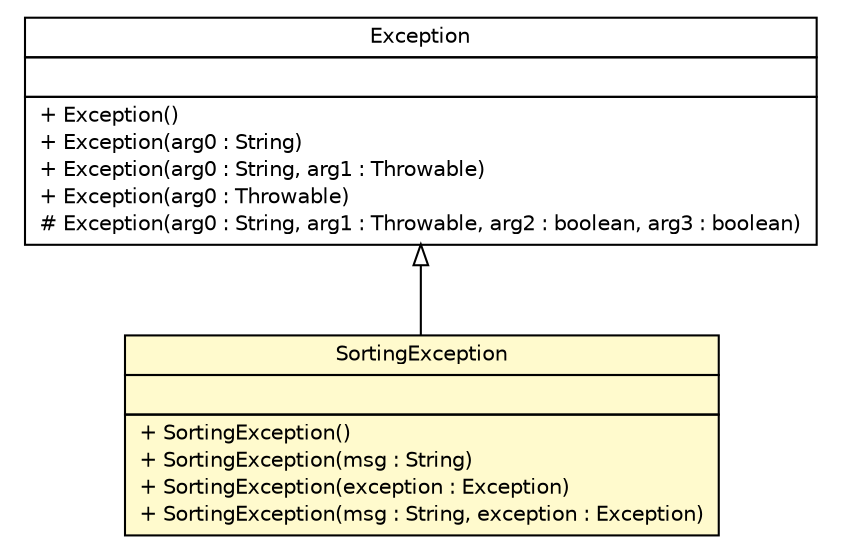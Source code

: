 #!/usr/local/bin/dot
#
# Class diagram 
# Generated by UMLGraph version R5_6 (http://www.umlgraph.org/)
#

digraph G {
	edge [fontname="Helvetica",fontsize=10,labelfontname="Helvetica",labelfontsize=10];
	node [fontname="Helvetica",fontsize=10,shape=plaintext];
	nodesep=0.25;
	ranksep=0.5;
	// sorcer.core.dispatch.SortingException
	c529389 [label=<<table title="sorcer.core.dispatch.SortingException" border="0" cellborder="1" cellspacing="0" cellpadding="2" port="p" bgcolor="lemonChiffon" href="./SortingException.html">
		<tr><td><table border="0" cellspacing="0" cellpadding="1">
<tr><td align="center" balign="center"> SortingException </td></tr>
		</table></td></tr>
		<tr><td><table border="0" cellspacing="0" cellpadding="1">
<tr><td align="left" balign="left">  </td></tr>
		</table></td></tr>
		<tr><td><table border="0" cellspacing="0" cellpadding="1">
<tr><td align="left" balign="left"> + SortingException() </td></tr>
<tr><td align="left" balign="left"> + SortingException(msg : String) </td></tr>
<tr><td align="left" balign="left"> + SortingException(exception : Exception) </td></tr>
<tr><td align="left" balign="left"> + SortingException(msg : String, exception : Exception) </td></tr>
		</table></td></tr>
		</table>>, URL="./SortingException.html", fontname="Helvetica", fontcolor="black", fontsize=10.0];
	//sorcer.core.dispatch.SortingException extends java.lang.Exception
	c529682:p -> c529389:p [dir=back,arrowtail=empty];
	// java.lang.Exception
	c529682 [label=<<table title="java.lang.Exception" border="0" cellborder="1" cellspacing="0" cellpadding="2" port="p" href="http://docs.oracle.com/javase/7/docs/api/java/lang/Exception.html">
		<tr><td><table border="0" cellspacing="0" cellpadding="1">
<tr><td align="center" balign="center"> Exception </td></tr>
		</table></td></tr>
		<tr><td><table border="0" cellspacing="0" cellpadding="1">
<tr><td align="left" balign="left">  </td></tr>
		</table></td></tr>
		<tr><td><table border="0" cellspacing="0" cellpadding="1">
<tr><td align="left" balign="left"> + Exception() </td></tr>
<tr><td align="left" balign="left"> + Exception(arg0 : String) </td></tr>
<tr><td align="left" balign="left"> + Exception(arg0 : String, arg1 : Throwable) </td></tr>
<tr><td align="left" balign="left"> + Exception(arg0 : Throwable) </td></tr>
<tr><td align="left" balign="left"> # Exception(arg0 : String, arg1 : Throwable, arg2 : boolean, arg3 : boolean) </td></tr>
		</table></td></tr>
		</table>>, URL="http://docs.oracle.com/javase/7/docs/api/java/lang/Exception.html", fontname="Helvetica", fontcolor="black", fontsize=10.0];
}

